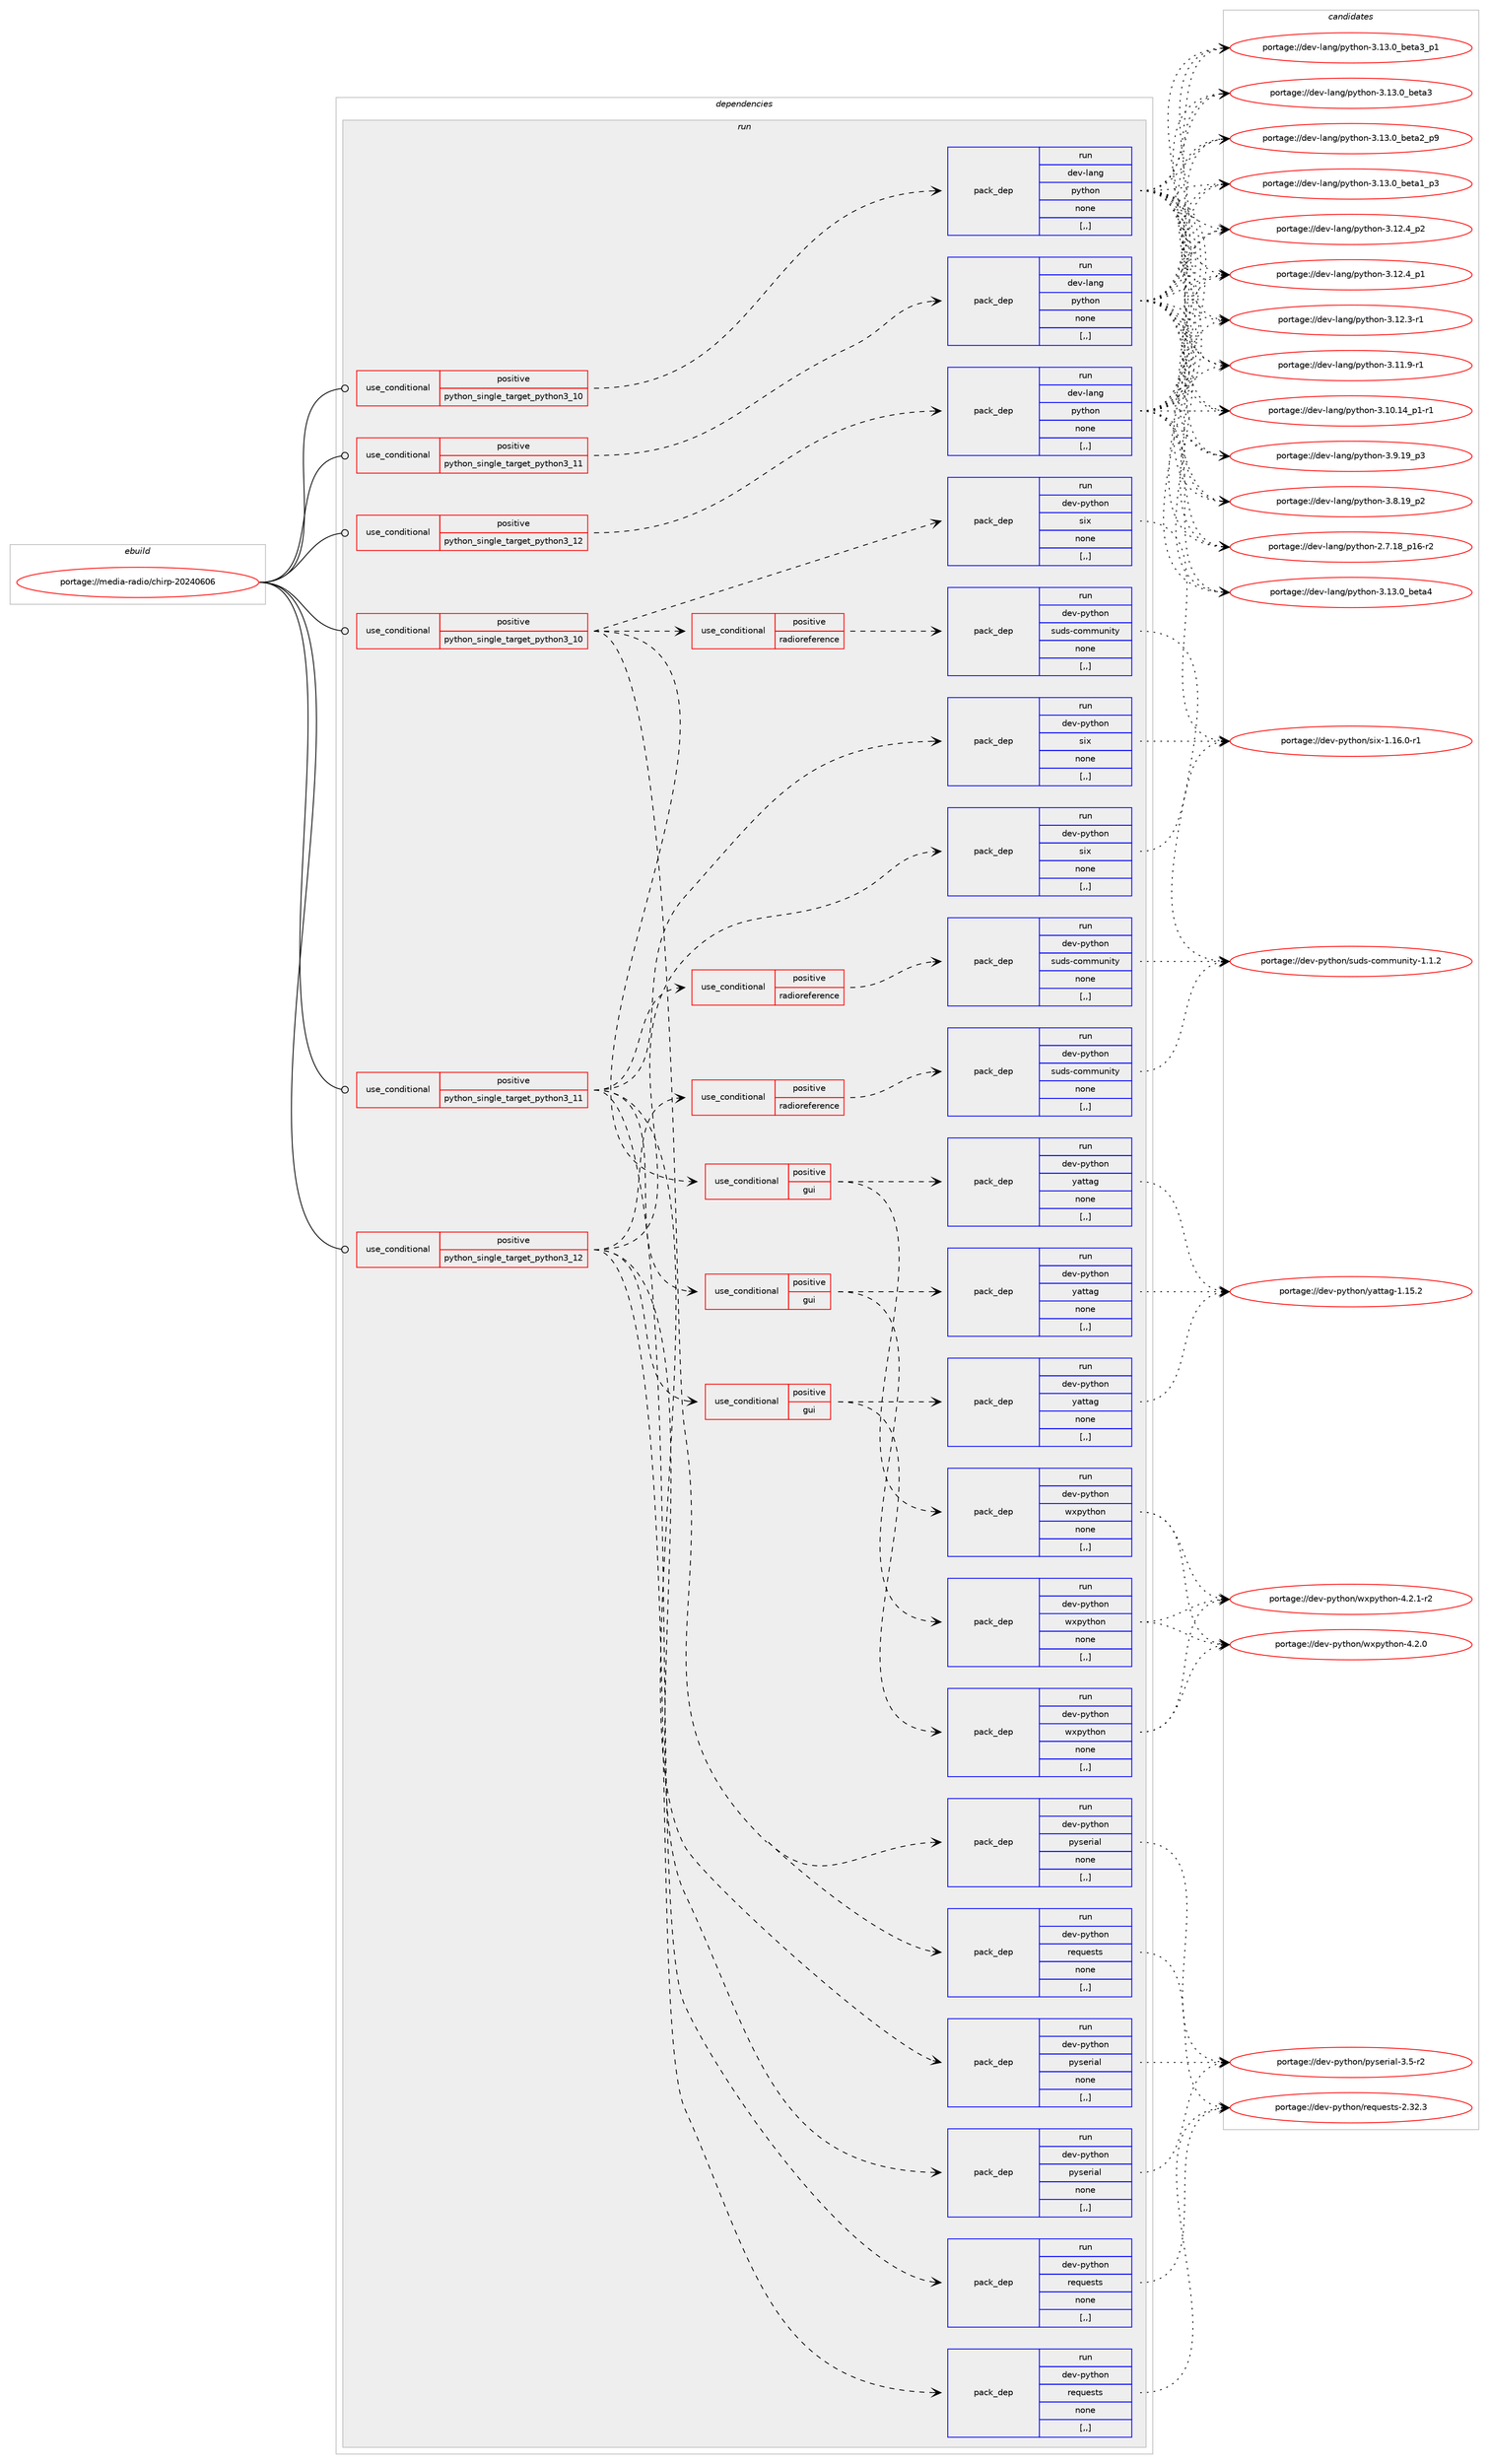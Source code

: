 digraph prolog {

# *************
# Graph options
# *************

newrank=true;
concentrate=true;
compound=true;
graph [rankdir=LR,fontname=Helvetica,fontsize=10,ranksep=1.5];#, ranksep=2.5, nodesep=0.2];
edge  [arrowhead=vee];
node  [fontname=Helvetica,fontsize=10];

# **********
# The ebuild
# **********

subgraph cluster_leftcol {
color=gray;
label=<<i>ebuild</i>>;
id [label="portage://media-radio/chirp-20240606", color=red, width=4, href="../media-radio/chirp-20240606.svg"];
}

# ****************
# The dependencies
# ****************

subgraph cluster_midcol {
color=gray;
label=<<i>dependencies</i>>;
subgraph cluster_compile {
fillcolor="#eeeeee";
style=filled;
label=<<i>compile</i>>;
}
subgraph cluster_compileandrun {
fillcolor="#eeeeee";
style=filled;
label=<<i>compile and run</i>>;
}
subgraph cluster_run {
fillcolor="#eeeeee";
style=filled;
label=<<i>run</i>>;
subgraph cond78536 {
dependency310286 [label=<<TABLE BORDER="0" CELLBORDER="1" CELLSPACING="0" CELLPADDING="4"><TR><TD ROWSPAN="3" CELLPADDING="10">use_conditional</TD></TR><TR><TD>positive</TD></TR><TR><TD>python_single_target_python3_10</TD></TR></TABLE>>, shape=none, color=red];
subgraph pack229340 {
dependency310287 [label=<<TABLE BORDER="0" CELLBORDER="1" CELLSPACING="0" CELLPADDING="4" WIDTH="220"><TR><TD ROWSPAN="6" CELLPADDING="30">pack_dep</TD></TR><TR><TD WIDTH="110">run</TD></TR><TR><TD>dev-lang</TD></TR><TR><TD>python</TD></TR><TR><TD>none</TD></TR><TR><TD>[,,]</TD></TR></TABLE>>, shape=none, color=blue];
}
dependency310286:e -> dependency310287:w [weight=20,style="dashed",arrowhead="vee"];
}
id:e -> dependency310286:w [weight=20,style="solid",arrowhead="odot"];
subgraph cond78537 {
dependency310288 [label=<<TABLE BORDER="0" CELLBORDER="1" CELLSPACING="0" CELLPADDING="4"><TR><TD ROWSPAN="3" CELLPADDING="10">use_conditional</TD></TR><TR><TD>positive</TD></TR><TR><TD>python_single_target_python3_10</TD></TR></TABLE>>, shape=none, color=red];
subgraph pack229341 {
dependency310289 [label=<<TABLE BORDER="0" CELLBORDER="1" CELLSPACING="0" CELLPADDING="4" WIDTH="220"><TR><TD ROWSPAN="6" CELLPADDING="30">pack_dep</TD></TR><TR><TD WIDTH="110">run</TD></TR><TR><TD>dev-python</TD></TR><TR><TD>pyserial</TD></TR><TR><TD>none</TD></TR><TR><TD>[,,]</TD></TR></TABLE>>, shape=none, color=blue];
}
dependency310288:e -> dependency310289:w [weight=20,style="dashed",arrowhead="vee"];
subgraph pack229342 {
dependency310290 [label=<<TABLE BORDER="0" CELLBORDER="1" CELLSPACING="0" CELLPADDING="4" WIDTH="220"><TR><TD ROWSPAN="6" CELLPADDING="30">pack_dep</TD></TR><TR><TD WIDTH="110">run</TD></TR><TR><TD>dev-python</TD></TR><TR><TD>requests</TD></TR><TR><TD>none</TD></TR><TR><TD>[,,]</TD></TR></TABLE>>, shape=none, color=blue];
}
dependency310288:e -> dependency310290:w [weight=20,style="dashed",arrowhead="vee"];
subgraph pack229343 {
dependency310291 [label=<<TABLE BORDER="0" CELLBORDER="1" CELLSPACING="0" CELLPADDING="4" WIDTH="220"><TR><TD ROWSPAN="6" CELLPADDING="30">pack_dep</TD></TR><TR><TD WIDTH="110">run</TD></TR><TR><TD>dev-python</TD></TR><TR><TD>six</TD></TR><TR><TD>none</TD></TR><TR><TD>[,,]</TD></TR></TABLE>>, shape=none, color=blue];
}
dependency310288:e -> dependency310291:w [weight=20,style="dashed",arrowhead="vee"];
subgraph cond78538 {
dependency310292 [label=<<TABLE BORDER="0" CELLBORDER="1" CELLSPACING="0" CELLPADDING="4"><TR><TD ROWSPAN="3" CELLPADDING="10">use_conditional</TD></TR><TR><TD>positive</TD></TR><TR><TD>gui</TD></TR></TABLE>>, shape=none, color=red];
subgraph pack229344 {
dependency310293 [label=<<TABLE BORDER="0" CELLBORDER="1" CELLSPACING="0" CELLPADDING="4" WIDTH="220"><TR><TD ROWSPAN="6" CELLPADDING="30">pack_dep</TD></TR><TR><TD WIDTH="110">run</TD></TR><TR><TD>dev-python</TD></TR><TR><TD>wxpython</TD></TR><TR><TD>none</TD></TR><TR><TD>[,,]</TD></TR></TABLE>>, shape=none, color=blue];
}
dependency310292:e -> dependency310293:w [weight=20,style="dashed",arrowhead="vee"];
subgraph pack229345 {
dependency310294 [label=<<TABLE BORDER="0" CELLBORDER="1" CELLSPACING="0" CELLPADDING="4" WIDTH="220"><TR><TD ROWSPAN="6" CELLPADDING="30">pack_dep</TD></TR><TR><TD WIDTH="110">run</TD></TR><TR><TD>dev-python</TD></TR><TR><TD>yattag</TD></TR><TR><TD>none</TD></TR><TR><TD>[,,]</TD></TR></TABLE>>, shape=none, color=blue];
}
dependency310292:e -> dependency310294:w [weight=20,style="dashed",arrowhead="vee"];
}
dependency310288:e -> dependency310292:w [weight=20,style="dashed",arrowhead="vee"];
subgraph cond78539 {
dependency310295 [label=<<TABLE BORDER="0" CELLBORDER="1" CELLSPACING="0" CELLPADDING="4"><TR><TD ROWSPAN="3" CELLPADDING="10">use_conditional</TD></TR><TR><TD>positive</TD></TR><TR><TD>radioreference</TD></TR></TABLE>>, shape=none, color=red];
subgraph pack229346 {
dependency310296 [label=<<TABLE BORDER="0" CELLBORDER="1" CELLSPACING="0" CELLPADDING="4" WIDTH="220"><TR><TD ROWSPAN="6" CELLPADDING="30">pack_dep</TD></TR><TR><TD WIDTH="110">run</TD></TR><TR><TD>dev-python</TD></TR><TR><TD>suds-community</TD></TR><TR><TD>none</TD></TR><TR><TD>[,,]</TD></TR></TABLE>>, shape=none, color=blue];
}
dependency310295:e -> dependency310296:w [weight=20,style="dashed",arrowhead="vee"];
}
dependency310288:e -> dependency310295:w [weight=20,style="dashed",arrowhead="vee"];
}
id:e -> dependency310288:w [weight=20,style="solid",arrowhead="odot"];
subgraph cond78540 {
dependency310297 [label=<<TABLE BORDER="0" CELLBORDER="1" CELLSPACING="0" CELLPADDING="4"><TR><TD ROWSPAN="3" CELLPADDING="10">use_conditional</TD></TR><TR><TD>positive</TD></TR><TR><TD>python_single_target_python3_11</TD></TR></TABLE>>, shape=none, color=red];
subgraph pack229347 {
dependency310298 [label=<<TABLE BORDER="0" CELLBORDER="1" CELLSPACING="0" CELLPADDING="4" WIDTH="220"><TR><TD ROWSPAN="6" CELLPADDING="30">pack_dep</TD></TR><TR><TD WIDTH="110">run</TD></TR><TR><TD>dev-lang</TD></TR><TR><TD>python</TD></TR><TR><TD>none</TD></TR><TR><TD>[,,]</TD></TR></TABLE>>, shape=none, color=blue];
}
dependency310297:e -> dependency310298:w [weight=20,style="dashed",arrowhead="vee"];
}
id:e -> dependency310297:w [weight=20,style="solid",arrowhead="odot"];
subgraph cond78541 {
dependency310299 [label=<<TABLE BORDER="0" CELLBORDER="1" CELLSPACING="0" CELLPADDING="4"><TR><TD ROWSPAN="3" CELLPADDING="10">use_conditional</TD></TR><TR><TD>positive</TD></TR><TR><TD>python_single_target_python3_11</TD></TR></TABLE>>, shape=none, color=red];
subgraph pack229348 {
dependency310300 [label=<<TABLE BORDER="0" CELLBORDER="1" CELLSPACING="0" CELLPADDING="4" WIDTH="220"><TR><TD ROWSPAN="6" CELLPADDING="30">pack_dep</TD></TR><TR><TD WIDTH="110">run</TD></TR><TR><TD>dev-python</TD></TR><TR><TD>pyserial</TD></TR><TR><TD>none</TD></TR><TR><TD>[,,]</TD></TR></TABLE>>, shape=none, color=blue];
}
dependency310299:e -> dependency310300:w [weight=20,style="dashed",arrowhead="vee"];
subgraph pack229349 {
dependency310301 [label=<<TABLE BORDER="0" CELLBORDER="1" CELLSPACING="0" CELLPADDING="4" WIDTH="220"><TR><TD ROWSPAN="6" CELLPADDING="30">pack_dep</TD></TR><TR><TD WIDTH="110">run</TD></TR><TR><TD>dev-python</TD></TR><TR><TD>requests</TD></TR><TR><TD>none</TD></TR><TR><TD>[,,]</TD></TR></TABLE>>, shape=none, color=blue];
}
dependency310299:e -> dependency310301:w [weight=20,style="dashed",arrowhead="vee"];
subgraph pack229350 {
dependency310302 [label=<<TABLE BORDER="0" CELLBORDER="1" CELLSPACING="0" CELLPADDING="4" WIDTH="220"><TR><TD ROWSPAN="6" CELLPADDING="30">pack_dep</TD></TR><TR><TD WIDTH="110">run</TD></TR><TR><TD>dev-python</TD></TR><TR><TD>six</TD></TR><TR><TD>none</TD></TR><TR><TD>[,,]</TD></TR></TABLE>>, shape=none, color=blue];
}
dependency310299:e -> dependency310302:w [weight=20,style="dashed",arrowhead="vee"];
subgraph cond78542 {
dependency310303 [label=<<TABLE BORDER="0" CELLBORDER="1" CELLSPACING="0" CELLPADDING="4"><TR><TD ROWSPAN="3" CELLPADDING="10">use_conditional</TD></TR><TR><TD>positive</TD></TR><TR><TD>gui</TD></TR></TABLE>>, shape=none, color=red];
subgraph pack229351 {
dependency310304 [label=<<TABLE BORDER="0" CELLBORDER="1" CELLSPACING="0" CELLPADDING="4" WIDTH="220"><TR><TD ROWSPAN="6" CELLPADDING="30">pack_dep</TD></TR><TR><TD WIDTH="110">run</TD></TR><TR><TD>dev-python</TD></TR><TR><TD>wxpython</TD></TR><TR><TD>none</TD></TR><TR><TD>[,,]</TD></TR></TABLE>>, shape=none, color=blue];
}
dependency310303:e -> dependency310304:w [weight=20,style="dashed",arrowhead="vee"];
subgraph pack229352 {
dependency310305 [label=<<TABLE BORDER="0" CELLBORDER="1" CELLSPACING="0" CELLPADDING="4" WIDTH="220"><TR><TD ROWSPAN="6" CELLPADDING="30">pack_dep</TD></TR><TR><TD WIDTH="110">run</TD></TR><TR><TD>dev-python</TD></TR><TR><TD>yattag</TD></TR><TR><TD>none</TD></TR><TR><TD>[,,]</TD></TR></TABLE>>, shape=none, color=blue];
}
dependency310303:e -> dependency310305:w [weight=20,style="dashed",arrowhead="vee"];
}
dependency310299:e -> dependency310303:w [weight=20,style="dashed",arrowhead="vee"];
subgraph cond78543 {
dependency310306 [label=<<TABLE BORDER="0" CELLBORDER="1" CELLSPACING="0" CELLPADDING="4"><TR><TD ROWSPAN="3" CELLPADDING="10">use_conditional</TD></TR><TR><TD>positive</TD></TR><TR><TD>radioreference</TD></TR></TABLE>>, shape=none, color=red];
subgraph pack229353 {
dependency310307 [label=<<TABLE BORDER="0" CELLBORDER="1" CELLSPACING="0" CELLPADDING="4" WIDTH="220"><TR><TD ROWSPAN="6" CELLPADDING="30">pack_dep</TD></TR><TR><TD WIDTH="110">run</TD></TR><TR><TD>dev-python</TD></TR><TR><TD>suds-community</TD></TR><TR><TD>none</TD></TR><TR><TD>[,,]</TD></TR></TABLE>>, shape=none, color=blue];
}
dependency310306:e -> dependency310307:w [weight=20,style="dashed",arrowhead="vee"];
}
dependency310299:e -> dependency310306:w [weight=20,style="dashed",arrowhead="vee"];
}
id:e -> dependency310299:w [weight=20,style="solid",arrowhead="odot"];
subgraph cond78544 {
dependency310308 [label=<<TABLE BORDER="0" CELLBORDER="1" CELLSPACING="0" CELLPADDING="4"><TR><TD ROWSPAN="3" CELLPADDING="10">use_conditional</TD></TR><TR><TD>positive</TD></TR><TR><TD>python_single_target_python3_12</TD></TR></TABLE>>, shape=none, color=red];
subgraph pack229354 {
dependency310309 [label=<<TABLE BORDER="0" CELLBORDER="1" CELLSPACING="0" CELLPADDING="4" WIDTH="220"><TR><TD ROWSPAN="6" CELLPADDING="30">pack_dep</TD></TR><TR><TD WIDTH="110">run</TD></TR><TR><TD>dev-lang</TD></TR><TR><TD>python</TD></TR><TR><TD>none</TD></TR><TR><TD>[,,]</TD></TR></TABLE>>, shape=none, color=blue];
}
dependency310308:e -> dependency310309:w [weight=20,style="dashed",arrowhead="vee"];
}
id:e -> dependency310308:w [weight=20,style="solid",arrowhead="odot"];
subgraph cond78545 {
dependency310310 [label=<<TABLE BORDER="0" CELLBORDER="1" CELLSPACING="0" CELLPADDING="4"><TR><TD ROWSPAN="3" CELLPADDING="10">use_conditional</TD></TR><TR><TD>positive</TD></TR><TR><TD>python_single_target_python3_12</TD></TR></TABLE>>, shape=none, color=red];
subgraph pack229355 {
dependency310311 [label=<<TABLE BORDER="0" CELLBORDER="1" CELLSPACING="0" CELLPADDING="4" WIDTH="220"><TR><TD ROWSPAN="6" CELLPADDING="30">pack_dep</TD></TR><TR><TD WIDTH="110">run</TD></TR><TR><TD>dev-python</TD></TR><TR><TD>pyserial</TD></TR><TR><TD>none</TD></TR><TR><TD>[,,]</TD></TR></TABLE>>, shape=none, color=blue];
}
dependency310310:e -> dependency310311:w [weight=20,style="dashed",arrowhead="vee"];
subgraph pack229356 {
dependency310312 [label=<<TABLE BORDER="0" CELLBORDER="1" CELLSPACING="0" CELLPADDING="4" WIDTH="220"><TR><TD ROWSPAN="6" CELLPADDING="30">pack_dep</TD></TR><TR><TD WIDTH="110">run</TD></TR><TR><TD>dev-python</TD></TR><TR><TD>requests</TD></TR><TR><TD>none</TD></TR><TR><TD>[,,]</TD></TR></TABLE>>, shape=none, color=blue];
}
dependency310310:e -> dependency310312:w [weight=20,style="dashed",arrowhead="vee"];
subgraph pack229357 {
dependency310313 [label=<<TABLE BORDER="0" CELLBORDER="1" CELLSPACING="0" CELLPADDING="4" WIDTH="220"><TR><TD ROWSPAN="6" CELLPADDING="30">pack_dep</TD></TR><TR><TD WIDTH="110">run</TD></TR><TR><TD>dev-python</TD></TR><TR><TD>six</TD></TR><TR><TD>none</TD></TR><TR><TD>[,,]</TD></TR></TABLE>>, shape=none, color=blue];
}
dependency310310:e -> dependency310313:w [weight=20,style="dashed",arrowhead="vee"];
subgraph cond78546 {
dependency310314 [label=<<TABLE BORDER="0" CELLBORDER="1" CELLSPACING="0" CELLPADDING="4"><TR><TD ROWSPAN="3" CELLPADDING="10">use_conditional</TD></TR><TR><TD>positive</TD></TR><TR><TD>gui</TD></TR></TABLE>>, shape=none, color=red];
subgraph pack229358 {
dependency310315 [label=<<TABLE BORDER="0" CELLBORDER="1" CELLSPACING="0" CELLPADDING="4" WIDTH="220"><TR><TD ROWSPAN="6" CELLPADDING="30">pack_dep</TD></TR><TR><TD WIDTH="110">run</TD></TR><TR><TD>dev-python</TD></TR><TR><TD>wxpython</TD></TR><TR><TD>none</TD></TR><TR><TD>[,,]</TD></TR></TABLE>>, shape=none, color=blue];
}
dependency310314:e -> dependency310315:w [weight=20,style="dashed",arrowhead="vee"];
subgraph pack229359 {
dependency310316 [label=<<TABLE BORDER="0" CELLBORDER="1" CELLSPACING="0" CELLPADDING="4" WIDTH="220"><TR><TD ROWSPAN="6" CELLPADDING="30">pack_dep</TD></TR><TR><TD WIDTH="110">run</TD></TR><TR><TD>dev-python</TD></TR><TR><TD>yattag</TD></TR><TR><TD>none</TD></TR><TR><TD>[,,]</TD></TR></TABLE>>, shape=none, color=blue];
}
dependency310314:e -> dependency310316:w [weight=20,style="dashed",arrowhead="vee"];
}
dependency310310:e -> dependency310314:w [weight=20,style="dashed",arrowhead="vee"];
subgraph cond78547 {
dependency310317 [label=<<TABLE BORDER="0" CELLBORDER="1" CELLSPACING="0" CELLPADDING="4"><TR><TD ROWSPAN="3" CELLPADDING="10">use_conditional</TD></TR><TR><TD>positive</TD></TR><TR><TD>radioreference</TD></TR></TABLE>>, shape=none, color=red];
subgraph pack229360 {
dependency310318 [label=<<TABLE BORDER="0" CELLBORDER="1" CELLSPACING="0" CELLPADDING="4" WIDTH="220"><TR><TD ROWSPAN="6" CELLPADDING="30">pack_dep</TD></TR><TR><TD WIDTH="110">run</TD></TR><TR><TD>dev-python</TD></TR><TR><TD>suds-community</TD></TR><TR><TD>none</TD></TR><TR><TD>[,,]</TD></TR></TABLE>>, shape=none, color=blue];
}
dependency310317:e -> dependency310318:w [weight=20,style="dashed",arrowhead="vee"];
}
dependency310310:e -> dependency310317:w [weight=20,style="dashed",arrowhead="vee"];
}
id:e -> dependency310310:w [weight=20,style="solid",arrowhead="odot"];
}
}

# **************
# The candidates
# **************

subgraph cluster_choices {
rank=same;
color=gray;
label=<<i>candidates</i>>;

subgraph choice229340 {
color=black;
nodesep=1;
choice1001011184510897110103471121211161041111104551464951464895981011169752 [label="portage://dev-lang/python-3.13.0_beta4", color=red, width=4,href="../dev-lang/python-3.13.0_beta4.svg"];
choice10010111845108971101034711212111610411111045514649514648959810111697519511249 [label="portage://dev-lang/python-3.13.0_beta3_p1", color=red, width=4,href="../dev-lang/python-3.13.0_beta3_p1.svg"];
choice1001011184510897110103471121211161041111104551464951464895981011169751 [label="portage://dev-lang/python-3.13.0_beta3", color=red, width=4,href="../dev-lang/python-3.13.0_beta3.svg"];
choice10010111845108971101034711212111610411111045514649514648959810111697509511257 [label="portage://dev-lang/python-3.13.0_beta2_p9", color=red, width=4,href="../dev-lang/python-3.13.0_beta2_p9.svg"];
choice10010111845108971101034711212111610411111045514649514648959810111697499511251 [label="portage://dev-lang/python-3.13.0_beta1_p3", color=red, width=4,href="../dev-lang/python-3.13.0_beta1_p3.svg"];
choice100101118451089711010347112121116104111110455146495046529511250 [label="portage://dev-lang/python-3.12.4_p2", color=red, width=4,href="../dev-lang/python-3.12.4_p2.svg"];
choice100101118451089711010347112121116104111110455146495046529511249 [label="portage://dev-lang/python-3.12.4_p1", color=red, width=4,href="../dev-lang/python-3.12.4_p1.svg"];
choice100101118451089711010347112121116104111110455146495046514511449 [label="portage://dev-lang/python-3.12.3-r1", color=red, width=4,href="../dev-lang/python-3.12.3-r1.svg"];
choice100101118451089711010347112121116104111110455146494946574511449 [label="portage://dev-lang/python-3.11.9-r1", color=red, width=4,href="../dev-lang/python-3.11.9-r1.svg"];
choice100101118451089711010347112121116104111110455146494846495295112494511449 [label="portage://dev-lang/python-3.10.14_p1-r1", color=red, width=4,href="../dev-lang/python-3.10.14_p1-r1.svg"];
choice100101118451089711010347112121116104111110455146574649579511251 [label="portage://dev-lang/python-3.9.19_p3", color=red, width=4,href="../dev-lang/python-3.9.19_p3.svg"];
choice100101118451089711010347112121116104111110455146564649579511250 [label="portage://dev-lang/python-3.8.19_p2", color=red, width=4,href="../dev-lang/python-3.8.19_p2.svg"];
choice100101118451089711010347112121116104111110455046554649569511249544511450 [label="portage://dev-lang/python-2.7.18_p16-r2", color=red, width=4,href="../dev-lang/python-2.7.18_p16-r2.svg"];
dependency310287:e -> choice1001011184510897110103471121211161041111104551464951464895981011169752:w [style=dotted,weight="100"];
dependency310287:e -> choice10010111845108971101034711212111610411111045514649514648959810111697519511249:w [style=dotted,weight="100"];
dependency310287:e -> choice1001011184510897110103471121211161041111104551464951464895981011169751:w [style=dotted,weight="100"];
dependency310287:e -> choice10010111845108971101034711212111610411111045514649514648959810111697509511257:w [style=dotted,weight="100"];
dependency310287:e -> choice10010111845108971101034711212111610411111045514649514648959810111697499511251:w [style=dotted,weight="100"];
dependency310287:e -> choice100101118451089711010347112121116104111110455146495046529511250:w [style=dotted,weight="100"];
dependency310287:e -> choice100101118451089711010347112121116104111110455146495046529511249:w [style=dotted,weight="100"];
dependency310287:e -> choice100101118451089711010347112121116104111110455146495046514511449:w [style=dotted,weight="100"];
dependency310287:e -> choice100101118451089711010347112121116104111110455146494946574511449:w [style=dotted,weight="100"];
dependency310287:e -> choice100101118451089711010347112121116104111110455146494846495295112494511449:w [style=dotted,weight="100"];
dependency310287:e -> choice100101118451089711010347112121116104111110455146574649579511251:w [style=dotted,weight="100"];
dependency310287:e -> choice100101118451089711010347112121116104111110455146564649579511250:w [style=dotted,weight="100"];
dependency310287:e -> choice100101118451089711010347112121116104111110455046554649569511249544511450:w [style=dotted,weight="100"];
}
subgraph choice229341 {
color=black;
nodesep=1;
choice100101118451121211161041111104711212111510111410597108455146534511450 [label="portage://dev-python/pyserial-3.5-r2", color=red, width=4,href="../dev-python/pyserial-3.5-r2.svg"];
dependency310289:e -> choice100101118451121211161041111104711212111510111410597108455146534511450:w [style=dotted,weight="100"];
}
subgraph choice229342 {
color=black;
nodesep=1;
choice100101118451121211161041111104711410111311710111511611545504651504651 [label="portage://dev-python/requests-2.32.3", color=red, width=4,href="../dev-python/requests-2.32.3.svg"];
dependency310290:e -> choice100101118451121211161041111104711410111311710111511611545504651504651:w [style=dotted,weight="100"];
}
subgraph choice229343 {
color=black;
nodesep=1;
choice1001011184511212111610411111047115105120454946495446484511449 [label="portage://dev-python/six-1.16.0-r1", color=red, width=4,href="../dev-python/six-1.16.0-r1.svg"];
dependency310291:e -> choice1001011184511212111610411111047115105120454946495446484511449:w [style=dotted,weight="100"];
}
subgraph choice229344 {
color=black;
nodesep=1;
choice10010111845112121116104111110471191201121211161041111104552465046494511450 [label="portage://dev-python/wxpython-4.2.1-r2", color=red, width=4,href="../dev-python/wxpython-4.2.1-r2.svg"];
choice1001011184511212111610411111047119120112121116104111110455246504648 [label="portage://dev-python/wxpython-4.2.0", color=red, width=4,href="../dev-python/wxpython-4.2.0.svg"];
dependency310293:e -> choice10010111845112121116104111110471191201121211161041111104552465046494511450:w [style=dotted,weight="100"];
dependency310293:e -> choice1001011184511212111610411111047119120112121116104111110455246504648:w [style=dotted,weight="100"];
}
subgraph choice229345 {
color=black;
nodesep=1;
choice1001011184511212111610411111047121971161169710345494649534650 [label="portage://dev-python/yattag-1.15.2", color=red, width=4,href="../dev-python/yattag-1.15.2.svg"];
dependency310294:e -> choice1001011184511212111610411111047121971161169710345494649534650:w [style=dotted,weight="100"];
}
subgraph choice229346 {
color=black;
nodesep=1;
choice10010111845112121116104111110471151171001154599111109109117110105116121454946494650 [label="portage://dev-python/suds-community-1.1.2", color=red, width=4,href="../dev-python/suds-community-1.1.2.svg"];
dependency310296:e -> choice10010111845112121116104111110471151171001154599111109109117110105116121454946494650:w [style=dotted,weight="100"];
}
subgraph choice229347 {
color=black;
nodesep=1;
choice1001011184510897110103471121211161041111104551464951464895981011169752 [label="portage://dev-lang/python-3.13.0_beta4", color=red, width=4,href="../dev-lang/python-3.13.0_beta4.svg"];
choice10010111845108971101034711212111610411111045514649514648959810111697519511249 [label="portage://dev-lang/python-3.13.0_beta3_p1", color=red, width=4,href="../dev-lang/python-3.13.0_beta3_p1.svg"];
choice1001011184510897110103471121211161041111104551464951464895981011169751 [label="portage://dev-lang/python-3.13.0_beta3", color=red, width=4,href="../dev-lang/python-3.13.0_beta3.svg"];
choice10010111845108971101034711212111610411111045514649514648959810111697509511257 [label="portage://dev-lang/python-3.13.0_beta2_p9", color=red, width=4,href="../dev-lang/python-3.13.0_beta2_p9.svg"];
choice10010111845108971101034711212111610411111045514649514648959810111697499511251 [label="portage://dev-lang/python-3.13.0_beta1_p3", color=red, width=4,href="../dev-lang/python-3.13.0_beta1_p3.svg"];
choice100101118451089711010347112121116104111110455146495046529511250 [label="portage://dev-lang/python-3.12.4_p2", color=red, width=4,href="../dev-lang/python-3.12.4_p2.svg"];
choice100101118451089711010347112121116104111110455146495046529511249 [label="portage://dev-lang/python-3.12.4_p1", color=red, width=4,href="../dev-lang/python-3.12.4_p1.svg"];
choice100101118451089711010347112121116104111110455146495046514511449 [label="portage://dev-lang/python-3.12.3-r1", color=red, width=4,href="../dev-lang/python-3.12.3-r1.svg"];
choice100101118451089711010347112121116104111110455146494946574511449 [label="portage://dev-lang/python-3.11.9-r1", color=red, width=4,href="../dev-lang/python-3.11.9-r1.svg"];
choice100101118451089711010347112121116104111110455146494846495295112494511449 [label="portage://dev-lang/python-3.10.14_p1-r1", color=red, width=4,href="../dev-lang/python-3.10.14_p1-r1.svg"];
choice100101118451089711010347112121116104111110455146574649579511251 [label="portage://dev-lang/python-3.9.19_p3", color=red, width=4,href="../dev-lang/python-3.9.19_p3.svg"];
choice100101118451089711010347112121116104111110455146564649579511250 [label="portage://dev-lang/python-3.8.19_p2", color=red, width=4,href="../dev-lang/python-3.8.19_p2.svg"];
choice100101118451089711010347112121116104111110455046554649569511249544511450 [label="portage://dev-lang/python-2.7.18_p16-r2", color=red, width=4,href="../dev-lang/python-2.7.18_p16-r2.svg"];
dependency310298:e -> choice1001011184510897110103471121211161041111104551464951464895981011169752:w [style=dotted,weight="100"];
dependency310298:e -> choice10010111845108971101034711212111610411111045514649514648959810111697519511249:w [style=dotted,weight="100"];
dependency310298:e -> choice1001011184510897110103471121211161041111104551464951464895981011169751:w [style=dotted,weight="100"];
dependency310298:e -> choice10010111845108971101034711212111610411111045514649514648959810111697509511257:w [style=dotted,weight="100"];
dependency310298:e -> choice10010111845108971101034711212111610411111045514649514648959810111697499511251:w [style=dotted,weight="100"];
dependency310298:e -> choice100101118451089711010347112121116104111110455146495046529511250:w [style=dotted,weight="100"];
dependency310298:e -> choice100101118451089711010347112121116104111110455146495046529511249:w [style=dotted,weight="100"];
dependency310298:e -> choice100101118451089711010347112121116104111110455146495046514511449:w [style=dotted,weight="100"];
dependency310298:e -> choice100101118451089711010347112121116104111110455146494946574511449:w [style=dotted,weight="100"];
dependency310298:e -> choice100101118451089711010347112121116104111110455146494846495295112494511449:w [style=dotted,weight="100"];
dependency310298:e -> choice100101118451089711010347112121116104111110455146574649579511251:w [style=dotted,weight="100"];
dependency310298:e -> choice100101118451089711010347112121116104111110455146564649579511250:w [style=dotted,weight="100"];
dependency310298:e -> choice100101118451089711010347112121116104111110455046554649569511249544511450:w [style=dotted,weight="100"];
}
subgraph choice229348 {
color=black;
nodesep=1;
choice100101118451121211161041111104711212111510111410597108455146534511450 [label="portage://dev-python/pyserial-3.5-r2", color=red, width=4,href="../dev-python/pyserial-3.5-r2.svg"];
dependency310300:e -> choice100101118451121211161041111104711212111510111410597108455146534511450:w [style=dotted,weight="100"];
}
subgraph choice229349 {
color=black;
nodesep=1;
choice100101118451121211161041111104711410111311710111511611545504651504651 [label="portage://dev-python/requests-2.32.3", color=red, width=4,href="../dev-python/requests-2.32.3.svg"];
dependency310301:e -> choice100101118451121211161041111104711410111311710111511611545504651504651:w [style=dotted,weight="100"];
}
subgraph choice229350 {
color=black;
nodesep=1;
choice1001011184511212111610411111047115105120454946495446484511449 [label="portage://dev-python/six-1.16.0-r1", color=red, width=4,href="../dev-python/six-1.16.0-r1.svg"];
dependency310302:e -> choice1001011184511212111610411111047115105120454946495446484511449:w [style=dotted,weight="100"];
}
subgraph choice229351 {
color=black;
nodesep=1;
choice10010111845112121116104111110471191201121211161041111104552465046494511450 [label="portage://dev-python/wxpython-4.2.1-r2", color=red, width=4,href="../dev-python/wxpython-4.2.1-r2.svg"];
choice1001011184511212111610411111047119120112121116104111110455246504648 [label="portage://dev-python/wxpython-4.2.0", color=red, width=4,href="../dev-python/wxpython-4.2.0.svg"];
dependency310304:e -> choice10010111845112121116104111110471191201121211161041111104552465046494511450:w [style=dotted,weight="100"];
dependency310304:e -> choice1001011184511212111610411111047119120112121116104111110455246504648:w [style=dotted,weight="100"];
}
subgraph choice229352 {
color=black;
nodesep=1;
choice1001011184511212111610411111047121971161169710345494649534650 [label="portage://dev-python/yattag-1.15.2", color=red, width=4,href="../dev-python/yattag-1.15.2.svg"];
dependency310305:e -> choice1001011184511212111610411111047121971161169710345494649534650:w [style=dotted,weight="100"];
}
subgraph choice229353 {
color=black;
nodesep=1;
choice10010111845112121116104111110471151171001154599111109109117110105116121454946494650 [label="portage://dev-python/suds-community-1.1.2", color=red, width=4,href="../dev-python/suds-community-1.1.2.svg"];
dependency310307:e -> choice10010111845112121116104111110471151171001154599111109109117110105116121454946494650:w [style=dotted,weight="100"];
}
subgraph choice229354 {
color=black;
nodesep=1;
choice1001011184510897110103471121211161041111104551464951464895981011169752 [label="portage://dev-lang/python-3.13.0_beta4", color=red, width=4,href="../dev-lang/python-3.13.0_beta4.svg"];
choice10010111845108971101034711212111610411111045514649514648959810111697519511249 [label="portage://dev-lang/python-3.13.0_beta3_p1", color=red, width=4,href="../dev-lang/python-3.13.0_beta3_p1.svg"];
choice1001011184510897110103471121211161041111104551464951464895981011169751 [label="portage://dev-lang/python-3.13.0_beta3", color=red, width=4,href="../dev-lang/python-3.13.0_beta3.svg"];
choice10010111845108971101034711212111610411111045514649514648959810111697509511257 [label="portage://dev-lang/python-3.13.0_beta2_p9", color=red, width=4,href="../dev-lang/python-3.13.0_beta2_p9.svg"];
choice10010111845108971101034711212111610411111045514649514648959810111697499511251 [label="portage://dev-lang/python-3.13.0_beta1_p3", color=red, width=4,href="../dev-lang/python-3.13.0_beta1_p3.svg"];
choice100101118451089711010347112121116104111110455146495046529511250 [label="portage://dev-lang/python-3.12.4_p2", color=red, width=4,href="../dev-lang/python-3.12.4_p2.svg"];
choice100101118451089711010347112121116104111110455146495046529511249 [label="portage://dev-lang/python-3.12.4_p1", color=red, width=4,href="../dev-lang/python-3.12.4_p1.svg"];
choice100101118451089711010347112121116104111110455146495046514511449 [label="portage://dev-lang/python-3.12.3-r1", color=red, width=4,href="../dev-lang/python-3.12.3-r1.svg"];
choice100101118451089711010347112121116104111110455146494946574511449 [label="portage://dev-lang/python-3.11.9-r1", color=red, width=4,href="../dev-lang/python-3.11.9-r1.svg"];
choice100101118451089711010347112121116104111110455146494846495295112494511449 [label="portage://dev-lang/python-3.10.14_p1-r1", color=red, width=4,href="../dev-lang/python-3.10.14_p1-r1.svg"];
choice100101118451089711010347112121116104111110455146574649579511251 [label="portage://dev-lang/python-3.9.19_p3", color=red, width=4,href="../dev-lang/python-3.9.19_p3.svg"];
choice100101118451089711010347112121116104111110455146564649579511250 [label="portage://dev-lang/python-3.8.19_p2", color=red, width=4,href="../dev-lang/python-3.8.19_p2.svg"];
choice100101118451089711010347112121116104111110455046554649569511249544511450 [label="portage://dev-lang/python-2.7.18_p16-r2", color=red, width=4,href="../dev-lang/python-2.7.18_p16-r2.svg"];
dependency310309:e -> choice1001011184510897110103471121211161041111104551464951464895981011169752:w [style=dotted,weight="100"];
dependency310309:e -> choice10010111845108971101034711212111610411111045514649514648959810111697519511249:w [style=dotted,weight="100"];
dependency310309:e -> choice1001011184510897110103471121211161041111104551464951464895981011169751:w [style=dotted,weight="100"];
dependency310309:e -> choice10010111845108971101034711212111610411111045514649514648959810111697509511257:w [style=dotted,weight="100"];
dependency310309:e -> choice10010111845108971101034711212111610411111045514649514648959810111697499511251:w [style=dotted,weight="100"];
dependency310309:e -> choice100101118451089711010347112121116104111110455146495046529511250:w [style=dotted,weight="100"];
dependency310309:e -> choice100101118451089711010347112121116104111110455146495046529511249:w [style=dotted,weight="100"];
dependency310309:e -> choice100101118451089711010347112121116104111110455146495046514511449:w [style=dotted,weight="100"];
dependency310309:e -> choice100101118451089711010347112121116104111110455146494946574511449:w [style=dotted,weight="100"];
dependency310309:e -> choice100101118451089711010347112121116104111110455146494846495295112494511449:w [style=dotted,weight="100"];
dependency310309:e -> choice100101118451089711010347112121116104111110455146574649579511251:w [style=dotted,weight="100"];
dependency310309:e -> choice100101118451089711010347112121116104111110455146564649579511250:w [style=dotted,weight="100"];
dependency310309:e -> choice100101118451089711010347112121116104111110455046554649569511249544511450:w [style=dotted,weight="100"];
}
subgraph choice229355 {
color=black;
nodesep=1;
choice100101118451121211161041111104711212111510111410597108455146534511450 [label="portage://dev-python/pyserial-3.5-r2", color=red, width=4,href="../dev-python/pyserial-3.5-r2.svg"];
dependency310311:e -> choice100101118451121211161041111104711212111510111410597108455146534511450:w [style=dotted,weight="100"];
}
subgraph choice229356 {
color=black;
nodesep=1;
choice100101118451121211161041111104711410111311710111511611545504651504651 [label="portage://dev-python/requests-2.32.3", color=red, width=4,href="../dev-python/requests-2.32.3.svg"];
dependency310312:e -> choice100101118451121211161041111104711410111311710111511611545504651504651:w [style=dotted,weight="100"];
}
subgraph choice229357 {
color=black;
nodesep=1;
choice1001011184511212111610411111047115105120454946495446484511449 [label="portage://dev-python/six-1.16.0-r1", color=red, width=4,href="../dev-python/six-1.16.0-r1.svg"];
dependency310313:e -> choice1001011184511212111610411111047115105120454946495446484511449:w [style=dotted,weight="100"];
}
subgraph choice229358 {
color=black;
nodesep=1;
choice10010111845112121116104111110471191201121211161041111104552465046494511450 [label="portage://dev-python/wxpython-4.2.1-r2", color=red, width=4,href="../dev-python/wxpython-4.2.1-r2.svg"];
choice1001011184511212111610411111047119120112121116104111110455246504648 [label="portage://dev-python/wxpython-4.2.0", color=red, width=4,href="../dev-python/wxpython-4.2.0.svg"];
dependency310315:e -> choice10010111845112121116104111110471191201121211161041111104552465046494511450:w [style=dotted,weight="100"];
dependency310315:e -> choice1001011184511212111610411111047119120112121116104111110455246504648:w [style=dotted,weight="100"];
}
subgraph choice229359 {
color=black;
nodesep=1;
choice1001011184511212111610411111047121971161169710345494649534650 [label="portage://dev-python/yattag-1.15.2", color=red, width=4,href="../dev-python/yattag-1.15.2.svg"];
dependency310316:e -> choice1001011184511212111610411111047121971161169710345494649534650:w [style=dotted,weight="100"];
}
subgraph choice229360 {
color=black;
nodesep=1;
choice10010111845112121116104111110471151171001154599111109109117110105116121454946494650 [label="portage://dev-python/suds-community-1.1.2", color=red, width=4,href="../dev-python/suds-community-1.1.2.svg"];
dependency310318:e -> choice10010111845112121116104111110471151171001154599111109109117110105116121454946494650:w [style=dotted,weight="100"];
}
}

}

